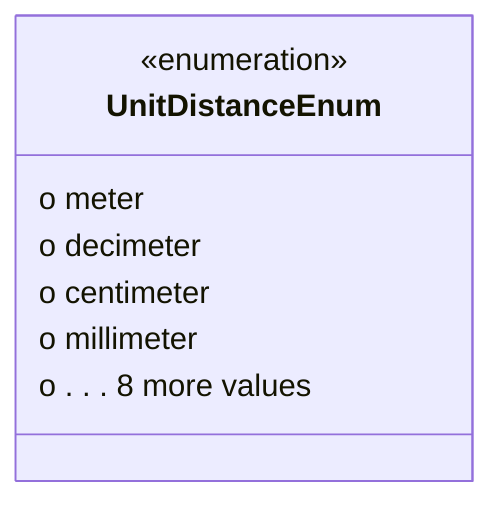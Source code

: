 classDiagram
  class UnitDistanceEnum {
<<enumeration>>
  o meter
  o decimeter
  o centimeter
  o millimeter
  o . . . 8 more values
 }